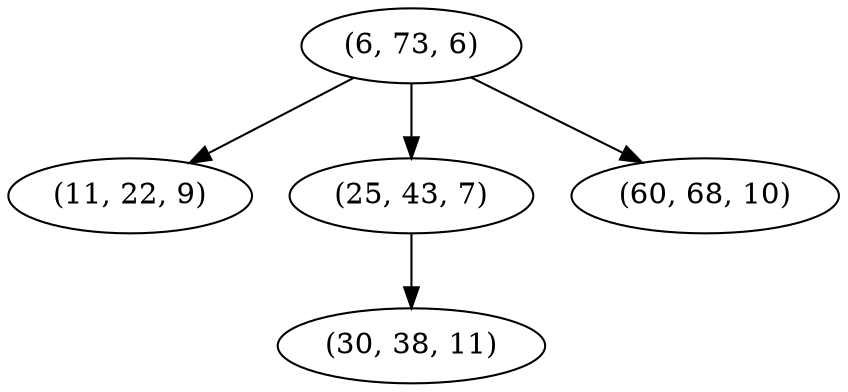 digraph tree {
    "(6, 73, 6)";
    "(11, 22, 9)";
    "(25, 43, 7)";
    "(30, 38, 11)";
    "(60, 68, 10)";
    "(6, 73, 6)" -> "(11, 22, 9)";
    "(6, 73, 6)" -> "(25, 43, 7)";
    "(6, 73, 6)" -> "(60, 68, 10)";
    "(25, 43, 7)" -> "(30, 38, 11)";
}
